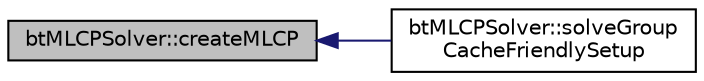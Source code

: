 digraph "btMLCPSolver::createMLCP"
{
  edge [fontname="Helvetica",fontsize="10",labelfontname="Helvetica",labelfontsize="10"];
  node [fontname="Helvetica",fontsize="10",shape=record];
  rankdir="LR";
  Node1 [label="btMLCPSolver::createMLCP",height=0.2,width=0.4,color="black", fillcolor="grey75", style="filled", fontcolor="black"];
  Node1 -> Node2 [dir="back",color="midnightblue",fontsize="10",style="solid",fontname="Helvetica"];
  Node2 [label="btMLCPSolver::solveGroup\lCacheFriendlySetup",height=0.2,width=0.4,color="black", fillcolor="white", style="filled",URL="$classbt_m_l_c_p_solver.html#aa465e167537eceb89f7125d3bb2d5321"];
}
